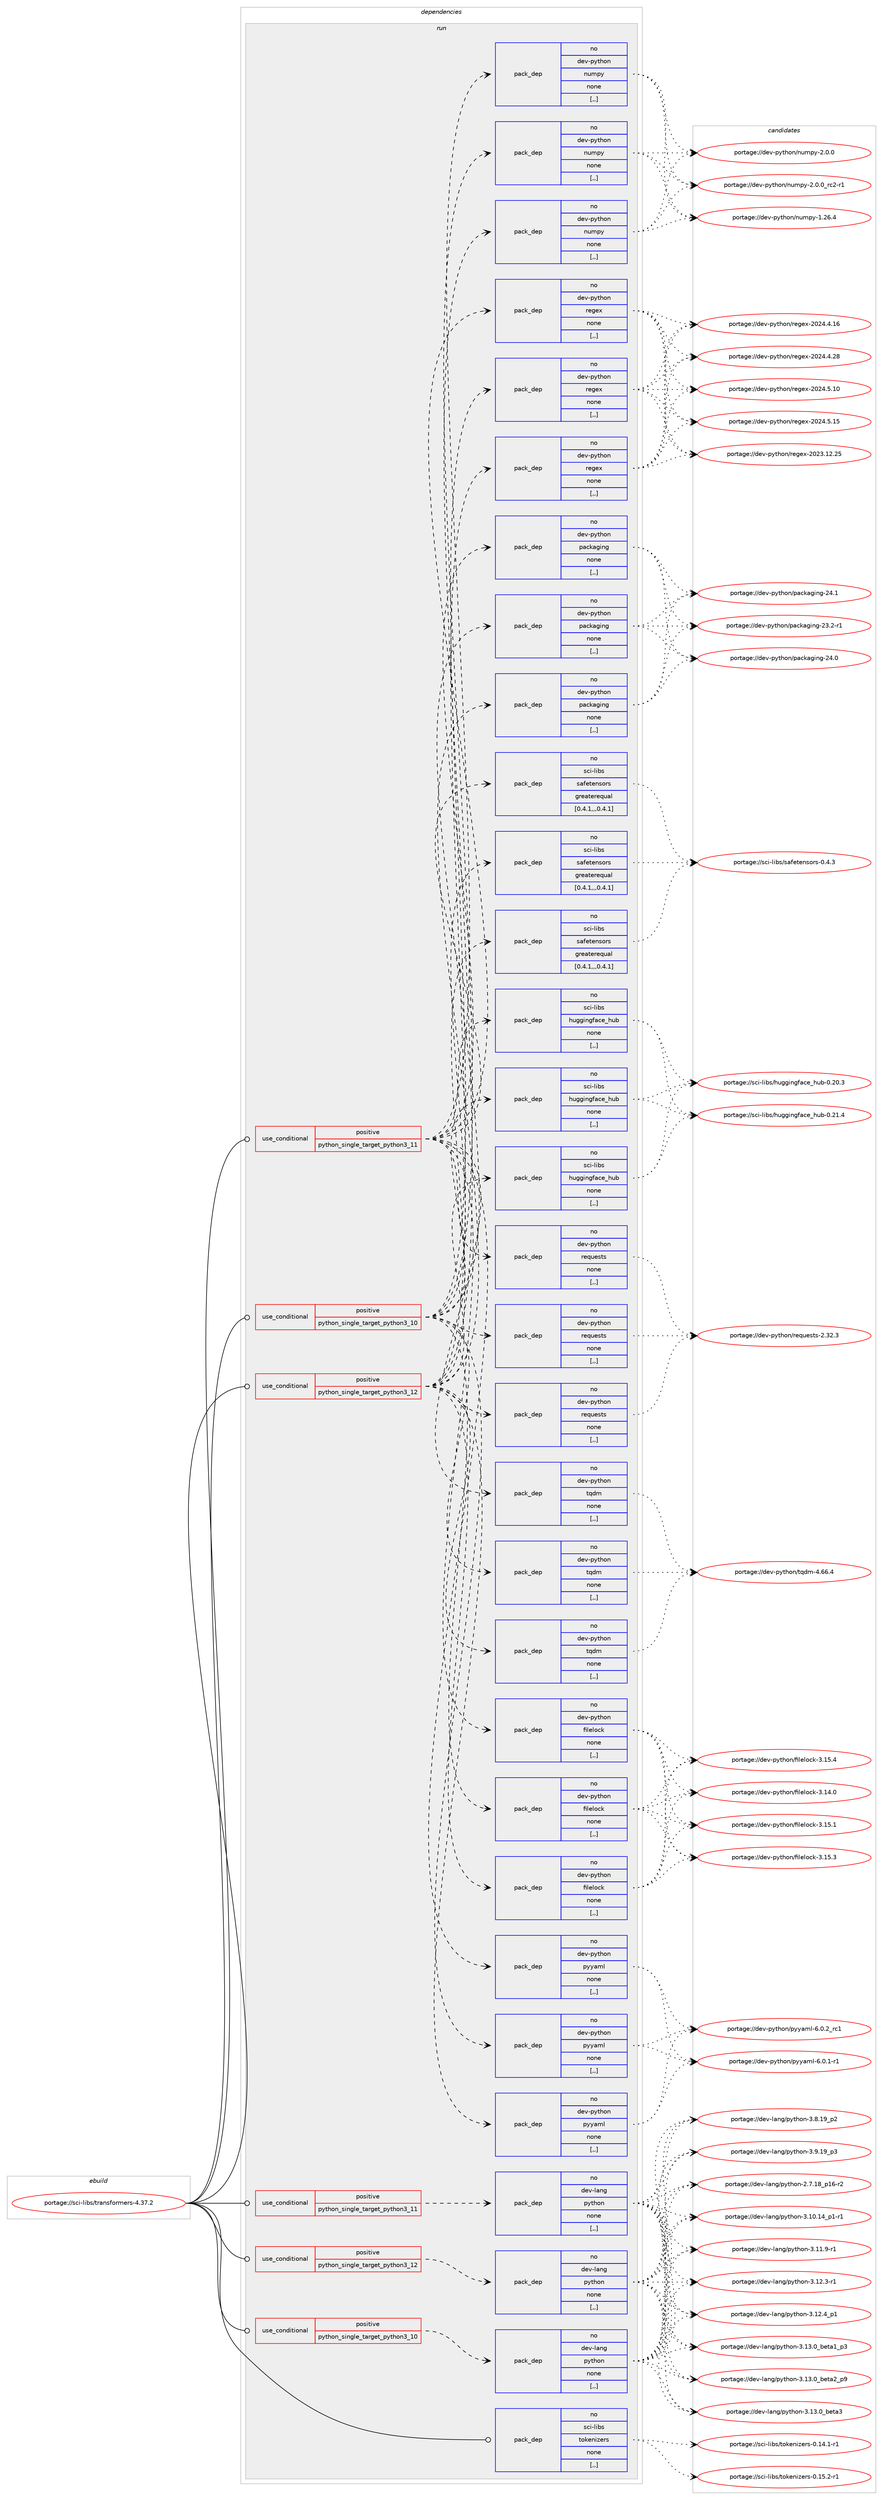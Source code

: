 digraph prolog {

# *************
# Graph options
# *************

newrank=true;
concentrate=true;
compound=true;
graph [rankdir=LR,fontname=Helvetica,fontsize=10,ranksep=1.5];#, ranksep=2.5, nodesep=0.2];
edge  [arrowhead=vee];
node  [fontname=Helvetica,fontsize=10];

# **********
# The ebuild
# **********

subgraph cluster_leftcol {
color=gray;
rank=same;
label=<<i>ebuild</i>>;
id [label="portage://sci-libs/transformers-4.37.2", color=red, width=4, href="../sci-libs/transformers-4.37.2.svg"];
}

# ****************
# The dependencies
# ****************

subgraph cluster_midcol {
color=gray;
label=<<i>dependencies</i>>;
subgraph cluster_compile {
fillcolor="#eeeeee";
style=filled;
label=<<i>compile</i>>;
}
subgraph cluster_compileandrun {
fillcolor="#eeeeee";
style=filled;
label=<<i>compile and run</i>>;
}
subgraph cluster_run {
fillcolor="#eeeeee";
style=filled;
label=<<i>run</i>>;
subgraph cond104906 {
dependency396421 [label=<<TABLE BORDER="0" CELLBORDER="1" CELLSPACING="0" CELLPADDING="4"><TR><TD ROWSPAN="3" CELLPADDING="10">use_conditional</TD></TR><TR><TD>positive</TD></TR><TR><TD>python_single_target_python3_10</TD></TR></TABLE>>, shape=none, color=red];
subgraph pack288708 {
dependency396422 [label=<<TABLE BORDER="0" CELLBORDER="1" CELLSPACING="0" CELLPADDING="4" WIDTH="220"><TR><TD ROWSPAN="6" CELLPADDING="30">pack_dep</TD></TR><TR><TD WIDTH="110">no</TD></TR><TR><TD>dev-lang</TD></TR><TR><TD>python</TD></TR><TR><TD>none</TD></TR><TR><TD>[,,]</TD></TR></TABLE>>, shape=none, color=blue];
}
dependency396421:e -> dependency396422:w [weight=20,style="dashed",arrowhead="vee"];
}
id:e -> dependency396421:w [weight=20,style="solid",arrowhead="odot"];
subgraph cond104907 {
dependency396423 [label=<<TABLE BORDER="0" CELLBORDER="1" CELLSPACING="0" CELLPADDING="4"><TR><TD ROWSPAN="3" CELLPADDING="10">use_conditional</TD></TR><TR><TD>positive</TD></TR><TR><TD>python_single_target_python3_10</TD></TR></TABLE>>, shape=none, color=red];
subgraph pack288709 {
dependency396424 [label=<<TABLE BORDER="0" CELLBORDER="1" CELLSPACING="0" CELLPADDING="4" WIDTH="220"><TR><TD ROWSPAN="6" CELLPADDING="30">pack_dep</TD></TR><TR><TD WIDTH="110">no</TD></TR><TR><TD>dev-python</TD></TR><TR><TD>filelock</TD></TR><TR><TD>none</TD></TR><TR><TD>[,,]</TD></TR></TABLE>>, shape=none, color=blue];
}
dependency396423:e -> dependency396424:w [weight=20,style="dashed",arrowhead="vee"];
subgraph pack288710 {
dependency396425 [label=<<TABLE BORDER="0" CELLBORDER="1" CELLSPACING="0" CELLPADDING="4" WIDTH="220"><TR><TD ROWSPAN="6" CELLPADDING="30">pack_dep</TD></TR><TR><TD WIDTH="110">no</TD></TR><TR><TD>dev-python</TD></TR><TR><TD>numpy</TD></TR><TR><TD>none</TD></TR><TR><TD>[,,]</TD></TR></TABLE>>, shape=none, color=blue];
}
dependency396423:e -> dependency396425:w [weight=20,style="dashed",arrowhead="vee"];
subgraph pack288711 {
dependency396426 [label=<<TABLE BORDER="0" CELLBORDER="1" CELLSPACING="0" CELLPADDING="4" WIDTH="220"><TR><TD ROWSPAN="6" CELLPADDING="30">pack_dep</TD></TR><TR><TD WIDTH="110">no</TD></TR><TR><TD>dev-python</TD></TR><TR><TD>packaging</TD></TR><TR><TD>none</TD></TR><TR><TD>[,,]</TD></TR></TABLE>>, shape=none, color=blue];
}
dependency396423:e -> dependency396426:w [weight=20,style="dashed",arrowhead="vee"];
subgraph pack288712 {
dependency396427 [label=<<TABLE BORDER="0" CELLBORDER="1" CELLSPACING="0" CELLPADDING="4" WIDTH="220"><TR><TD ROWSPAN="6" CELLPADDING="30">pack_dep</TD></TR><TR><TD WIDTH="110">no</TD></TR><TR><TD>dev-python</TD></TR><TR><TD>pyyaml</TD></TR><TR><TD>none</TD></TR><TR><TD>[,,]</TD></TR></TABLE>>, shape=none, color=blue];
}
dependency396423:e -> dependency396427:w [weight=20,style="dashed",arrowhead="vee"];
subgraph pack288713 {
dependency396428 [label=<<TABLE BORDER="0" CELLBORDER="1" CELLSPACING="0" CELLPADDING="4" WIDTH="220"><TR><TD ROWSPAN="6" CELLPADDING="30">pack_dep</TD></TR><TR><TD WIDTH="110">no</TD></TR><TR><TD>dev-python</TD></TR><TR><TD>regex</TD></TR><TR><TD>none</TD></TR><TR><TD>[,,]</TD></TR></TABLE>>, shape=none, color=blue];
}
dependency396423:e -> dependency396428:w [weight=20,style="dashed",arrowhead="vee"];
subgraph pack288714 {
dependency396429 [label=<<TABLE BORDER="0" CELLBORDER="1" CELLSPACING="0" CELLPADDING="4" WIDTH="220"><TR><TD ROWSPAN="6" CELLPADDING="30">pack_dep</TD></TR><TR><TD WIDTH="110">no</TD></TR><TR><TD>dev-python</TD></TR><TR><TD>requests</TD></TR><TR><TD>none</TD></TR><TR><TD>[,,]</TD></TR></TABLE>>, shape=none, color=blue];
}
dependency396423:e -> dependency396429:w [weight=20,style="dashed",arrowhead="vee"];
subgraph pack288715 {
dependency396430 [label=<<TABLE BORDER="0" CELLBORDER="1" CELLSPACING="0" CELLPADDING="4" WIDTH="220"><TR><TD ROWSPAN="6" CELLPADDING="30">pack_dep</TD></TR><TR><TD WIDTH="110">no</TD></TR><TR><TD>dev-python</TD></TR><TR><TD>tqdm</TD></TR><TR><TD>none</TD></TR><TR><TD>[,,]</TD></TR></TABLE>>, shape=none, color=blue];
}
dependency396423:e -> dependency396430:w [weight=20,style="dashed",arrowhead="vee"];
subgraph pack288716 {
dependency396431 [label=<<TABLE BORDER="0" CELLBORDER="1" CELLSPACING="0" CELLPADDING="4" WIDTH="220"><TR><TD ROWSPAN="6" CELLPADDING="30">pack_dep</TD></TR><TR><TD WIDTH="110">no</TD></TR><TR><TD>sci-libs</TD></TR><TR><TD>huggingface_hub</TD></TR><TR><TD>none</TD></TR><TR><TD>[,,]</TD></TR></TABLE>>, shape=none, color=blue];
}
dependency396423:e -> dependency396431:w [weight=20,style="dashed",arrowhead="vee"];
subgraph pack288717 {
dependency396432 [label=<<TABLE BORDER="0" CELLBORDER="1" CELLSPACING="0" CELLPADDING="4" WIDTH="220"><TR><TD ROWSPAN="6" CELLPADDING="30">pack_dep</TD></TR><TR><TD WIDTH="110">no</TD></TR><TR><TD>sci-libs</TD></TR><TR><TD>safetensors</TD></TR><TR><TD>greaterequal</TD></TR><TR><TD>[0.4.1,,,0.4.1]</TD></TR></TABLE>>, shape=none, color=blue];
}
dependency396423:e -> dependency396432:w [weight=20,style="dashed",arrowhead="vee"];
}
id:e -> dependency396423:w [weight=20,style="solid",arrowhead="odot"];
subgraph cond104908 {
dependency396433 [label=<<TABLE BORDER="0" CELLBORDER="1" CELLSPACING="0" CELLPADDING="4"><TR><TD ROWSPAN="3" CELLPADDING="10">use_conditional</TD></TR><TR><TD>positive</TD></TR><TR><TD>python_single_target_python3_11</TD></TR></TABLE>>, shape=none, color=red];
subgraph pack288718 {
dependency396434 [label=<<TABLE BORDER="0" CELLBORDER="1" CELLSPACING="0" CELLPADDING="4" WIDTH="220"><TR><TD ROWSPAN="6" CELLPADDING="30">pack_dep</TD></TR><TR><TD WIDTH="110">no</TD></TR><TR><TD>dev-lang</TD></TR><TR><TD>python</TD></TR><TR><TD>none</TD></TR><TR><TD>[,,]</TD></TR></TABLE>>, shape=none, color=blue];
}
dependency396433:e -> dependency396434:w [weight=20,style="dashed",arrowhead="vee"];
}
id:e -> dependency396433:w [weight=20,style="solid",arrowhead="odot"];
subgraph cond104909 {
dependency396435 [label=<<TABLE BORDER="0" CELLBORDER="1" CELLSPACING="0" CELLPADDING="4"><TR><TD ROWSPAN="3" CELLPADDING="10">use_conditional</TD></TR><TR><TD>positive</TD></TR><TR><TD>python_single_target_python3_11</TD></TR></TABLE>>, shape=none, color=red];
subgraph pack288719 {
dependency396436 [label=<<TABLE BORDER="0" CELLBORDER="1" CELLSPACING="0" CELLPADDING="4" WIDTH="220"><TR><TD ROWSPAN="6" CELLPADDING="30">pack_dep</TD></TR><TR><TD WIDTH="110">no</TD></TR><TR><TD>dev-python</TD></TR><TR><TD>filelock</TD></TR><TR><TD>none</TD></TR><TR><TD>[,,]</TD></TR></TABLE>>, shape=none, color=blue];
}
dependency396435:e -> dependency396436:w [weight=20,style="dashed",arrowhead="vee"];
subgraph pack288720 {
dependency396437 [label=<<TABLE BORDER="0" CELLBORDER="1" CELLSPACING="0" CELLPADDING="4" WIDTH="220"><TR><TD ROWSPAN="6" CELLPADDING="30">pack_dep</TD></TR><TR><TD WIDTH="110">no</TD></TR><TR><TD>dev-python</TD></TR><TR><TD>numpy</TD></TR><TR><TD>none</TD></TR><TR><TD>[,,]</TD></TR></TABLE>>, shape=none, color=blue];
}
dependency396435:e -> dependency396437:w [weight=20,style="dashed",arrowhead="vee"];
subgraph pack288721 {
dependency396438 [label=<<TABLE BORDER="0" CELLBORDER="1" CELLSPACING="0" CELLPADDING="4" WIDTH="220"><TR><TD ROWSPAN="6" CELLPADDING="30">pack_dep</TD></TR><TR><TD WIDTH="110">no</TD></TR><TR><TD>dev-python</TD></TR><TR><TD>packaging</TD></TR><TR><TD>none</TD></TR><TR><TD>[,,]</TD></TR></TABLE>>, shape=none, color=blue];
}
dependency396435:e -> dependency396438:w [weight=20,style="dashed",arrowhead="vee"];
subgraph pack288722 {
dependency396439 [label=<<TABLE BORDER="0" CELLBORDER="1" CELLSPACING="0" CELLPADDING="4" WIDTH="220"><TR><TD ROWSPAN="6" CELLPADDING="30">pack_dep</TD></TR><TR><TD WIDTH="110">no</TD></TR><TR><TD>dev-python</TD></TR><TR><TD>pyyaml</TD></TR><TR><TD>none</TD></TR><TR><TD>[,,]</TD></TR></TABLE>>, shape=none, color=blue];
}
dependency396435:e -> dependency396439:w [weight=20,style="dashed",arrowhead="vee"];
subgraph pack288723 {
dependency396440 [label=<<TABLE BORDER="0" CELLBORDER="1" CELLSPACING="0" CELLPADDING="4" WIDTH="220"><TR><TD ROWSPAN="6" CELLPADDING="30">pack_dep</TD></TR><TR><TD WIDTH="110">no</TD></TR><TR><TD>dev-python</TD></TR><TR><TD>regex</TD></TR><TR><TD>none</TD></TR><TR><TD>[,,]</TD></TR></TABLE>>, shape=none, color=blue];
}
dependency396435:e -> dependency396440:w [weight=20,style="dashed",arrowhead="vee"];
subgraph pack288724 {
dependency396441 [label=<<TABLE BORDER="0" CELLBORDER="1" CELLSPACING="0" CELLPADDING="4" WIDTH="220"><TR><TD ROWSPAN="6" CELLPADDING="30">pack_dep</TD></TR><TR><TD WIDTH="110">no</TD></TR><TR><TD>dev-python</TD></TR><TR><TD>requests</TD></TR><TR><TD>none</TD></TR><TR><TD>[,,]</TD></TR></TABLE>>, shape=none, color=blue];
}
dependency396435:e -> dependency396441:w [weight=20,style="dashed",arrowhead="vee"];
subgraph pack288725 {
dependency396442 [label=<<TABLE BORDER="0" CELLBORDER="1" CELLSPACING="0" CELLPADDING="4" WIDTH="220"><TR><TD ROWSPAN="6" CELLPADDING="30">pack_dep</TD></TR><TR><TD WIDTH="110">no</TD></TR><TR><TD>dev-python</TD></TR><TR><TD>tqdm</TD></TR><TR><TD>none</TD></TR><TR><TD>[,,]</TD></TR></TABLE>>, shape=none, color=blue];
}
dependency396435:e -> dependency396442:w [weight=20,style="dashed",arrowhead="vee"];
subgraph pack288726 {
dependency396443 [label=<<TABLE BORDER="0" CELLBORDER="1" CELLSPACING="0" CELLPADDING="4" WIDTH="220"><TR><TD ROWSPAN="6" CELLPADDING="30">pack_dep</TD></TR><TR><TD WIDTH="110">no</TD></TR><TR><TD>sci-libs</TD></TR><TR><TD>huggingface_hub</TD></TR><TR><TD>none</TD></TR><TR><TD>[,,]</TD></TR></TABLE>>, shape=none, color=blue];
}
dependency396435:e -> dependency396443:w [weight=20,style="dashed",arrowhead="vee"];
subgraph pack288727 {
dependency396444 [label=<<TABLE BORDER="0" CELLBORDER="1" CELLSPACING="0" CELLPADDING="4" WIDTH="220"><TR><TD ROWSPAN="6" CELLPADDING="30">pack_dep</TD></TR><TR><TD WIDTH="110">no</TD></TR><TR><TD>sci-libs</TD></TR><TR><TD>safetensors</TD></TR><TR><TD>greaterequal</TD></TR><TR><TD>[0.4.1,,,0.4.1]</TD></TR></TABLE>>, shape=none, color=blue];
}
dependency396435:e -> dependency396444:w [weight=20,style="dashed",arrowhead="vee"];
}
id:e -> dependency396435:w [weight=20,style="solid",arrowhead="odot"];
subgraph cond104910 {
dependency396445 [label=<<TABLE BORDER="0" CELLBORDER="1" CELLSPACING="0" CELLPADDING="4"><TR><TD ROWSPAN="3" CELLPADDING="10">use_conditional</TD></TR><TR><TD>positive</TD></TR><TR><TD>python_single_target_python3_12</TD></TR></TABLE>>, shape=none, color=red];
subgraph pack288728 {
dependency396446 [label=<<TABLE BORDER="0" CELLBORDER="1" CELLSPACING="0" CELLPADDING="4" WIDTH="220"><TR><TD ROWSPAN="6" CELLPADDING="30">pack_dep</TD></TR><TR><TD WIDTH="110">no</TD></TR><TR><TD>dev-lang</TD></TR><TR><TD>python</TD></TR><TR><TD>none</TD></TR><TR><TD>[,,]</TD></TR></TABLE>>, shape=none, color=blue];
}
dependency396445:e -> dependency396446:w [weight=20,style="dashed",arrowhead="vee"];
}
id:e -> dependency396445:w [weight=20,style="solid",arrowhead="odot"];
subgraph cond104911 {
dependency396447 [label=<<TABLE BORDER="0" CELLBORDER="1" CELLSPACING="0" CELLPADDING="4"><TR><TD ROWSPAN="3" CELLPADDING="10">use_conditional</TD></TR><TR><TD>positive</TD></TR><TR><TD>python_single_target_python3_12</TD></TR></TABLE>>, shape=none, color=red];
subgraph pack288729 {
dependency396448 [label=<<TABLE BORDER="0" CELLBORDER="1" CELLSPACING="0" CELLPADDING="4" WIDTH="220"><TR><TD ROWSPAN="6" CELLPADDING="30">pack_dep</TD></TR><TR><TD WIDTH="110">no</TD></TR><TR><TD>dev-python</TD></TR><TR><TD>filelock</TD></TR><TR><TD>none</TD></TR><TR><TD>[,,]</TD></TR></TABLE>>, shape=none, color=blue];
}
dependency396447:e -> dependency396448:w [weight=20,style="dashed",arrowhead="vee"];
subgraph pack288730 {
dependency396449 [label=<<TABLE BORDER="0" CELLBORDER="1" CELLSPACING="0" CELLPADDING="4" WIDTH="220"><TR><TD ROWSPAN="6" CELLPADDING="30">pack_dep</TD></TR><TR><TD WIDTH="110">no</TD></TR><TR><TD>dev-python</TD></TR><TR><TD>numpy</TD></TR><TR><TD>none</TD></TR><TR><TD>[,,]</TD></TR></TABLE>>, shape=none, color=blue];
}
dependency396447:e -> dependency396449:w [weight=20,style="dashed",arrowhead="vee"];
subgraph pack288731 {
dependency396450 [label=<<TABLE BORDER="0" CELLBORDER="1" CELLSPACING="0" CELLPADDING="4" WIDTH="220"><TR><TD ROWSPAN="6" CELLPADDING="30">pack_dep</TD></TR><TR><TD WIDTH="110">no</TD></TR><TR><TD>dev-python</TD></TR><TR><TD>packaging</TD></TR><TR><TD>none</TD></TR><TR><TD>[,,]</TD></TR></TABLE>>, shape=none, color=blue];
}
dependency396447:e -> dependency396450:w [weight=20,style="dashed",arrowhead="vee"];
subgraph pack288732 {
dependency396451 [label=<<TABLE BORDER="0" CELLBORDER="1" CELLSPACING="0" CELLPADDING="4" WIDTH="220"><TR><TD ROWSPAN="6" CELLPADDING="30">pack_dep</TD></TR><TR><TD WIDTH="110">no</TD></TR><TR><TD>dev-python</TD></TR><TR><TD>pyyaml</TD></TR><TR><TD>none</TD></TR><TR><TD>[,,]</TD></TR></TABLE>>, shape=none, color=blue];
}
dependency396447:e -> dependency396451:w [weight=20,style="dashed",arrowhead="vee"];
subgraph pack288733 {
dependency396452 [label=<<TABLE BORDER="0" CELLBORDER="1" CELLSPACING="0" CELLPADDING="4" WIDTH="220"><TR><TD ROWSPAN="6" CELLPADDING="30">pack_dep</TD></TR><TR><TD WIDTH="110">no</TD></TR><TR><TD>dev-python</TD></TR><TR><TD>regex</TD></TR><TR><TD>none</TD></TR><TR><TD>[,,]</TD></TR></TABLE>>, shape=none, color=blue];
}
dependency396447:e -> dependency396452:w [weight=20,style="dashed",arrowhead="vee"];
subgraph pack288734 {
dependency396453 [label=<<TABLE BORDER="0" CELLBORDER="1" CELLSPACING="0" CELLPADDING="4" WIDTH="220"><TR><TD ROWSPAN="6" CELLPADDING="30">pack_dep</TD></TR><TR><TD WIDTH="110">no</TD></TR><TR><TD>dev-python</TD></TR><TR><TD>requests</TD></TR><TR><TD>none</TD></TR><TR><TD>[,,]</TD></TR></TABLE>>, shape=none, color=blue];
}
dependency396447:e -> dependency396453:w [weight=20,style="dashed",arrowhead="vee"];
subgraph pack288735 {
dependency396454 [label=<<TABLE BORDER="0" CELLBORDER="1" CELLSPACING="0" CELLPADDING="4" WIDTH="220"><TR><TD ROWSPAN="6" CELLPADDING="30">pack_dep</TD></TR><TR><TD WIDTH="110">no</TD></TR><TR><TD>dev-python</TD></TR><TR><TD>tqdm</TD></TR><TR><TD>none</TD></TR><TR><TD>[,,]</TD></TR></TABLE>>, shape=none, color=blue];
}
dependency396447:e -> dependency396454:w [weight=20,style="dashed",arrowhead="vee"];
subgraph pack288736 {
dependency396455 [label=<<TABLE BORDER="0" CELLBORDER="1" CELLSPACING="0" CELLPADDING="4" WIDTH="220"><TR><TD ROWSPAN="6" CELLPADDING="30">pack_dep</TD></TR><TR><TD WIDTH="110">no</TD></TR><TR><TD>sci-libs</TD></TR><TR><TD>huggingface_hub</TD></TR><TR><TD>none</TD></TR><TR><TD>[,,]</TD></TR></TABLE>>, shape=none, color=blue];
}
dependency396447:e -> dependency396455:w [weight=20,style="dashed",arrowhead="vee"];
subgraph pack288737 {
dependency396456 [label=<<TABLE BORDER="0" CELLBORDER="1" CELLSPACING="0" CELLPADDING="4" WIDTH="220"><TR><TD ROWSPAN="6" CELLPADDING="30">pack_dep</TD></TR><TR><TD WIDTH="110">no</TD></TR><TR><TD>sci-libs</TD></TR><TR><TD>safetensors</TD></TR><TR><TD>greaterequal</TD></TR><TR><TD>[0.4.1,,,0.4.1]</TD></TR></TABLE>>, shape=none, color=blue];
}
dependency396447:e -> dependency396456:w [weight=20,style="dashed",arrowhead="vee"];
}
id:e -> dependency396447:w [weight=20,style="solid",arrowhead="odot"];
subgraph pack288738 {
dependency396457 [label=<<TABLE BORDER="0" CELLBORDER="1" CELLSPACING="0" CELLPADDING="4" WIDTH="220"><TR><TD ROWSPAN="6" CELLPADDING="30">pack_dep</TD></TR><TR><TD WIDTH="110">no</TD></TR><TR><TD>sci-libs</TD></TR><TR><TD>tokenizers</TD></TR><TR><TD>none</TD></TR><TR><TD>[,,]</TD></TR></TABLE>>, shape=none, color=blue];
}
id:e -> dependency396457:w [weight=20,style="solid",arrowhead="odot"];
}
}

# **************
# The candidates
# **************

subgraph cluster_choices {
rank=same;
color=gray;
label=<<i>candidates</i>>;

subgraph choice288708 {
color=black;
nodesep=1;
choice100101118451089711010347112121116104111110455046554649569511249544511450 [label="portage://dev-lang/python-2.7.18_p16-r2", color=red, width=4,href="../dev-lang/python-2.7.18_p16-r2.svg"];
choice100101118451089711010347112121116104111110455146494846495295112494511449 [label="portage://dev-lang/python-3.10.14_p1-r1", color=red, width=4,href="../dev-lang/python-3.10.14_p1-r1.svg"];
choice100101118451089711010347112121116104111110455146494946574511449 [label="portage://dev-lang/python-3.11.9-r1", color=red, width=4,href="../dev-lang/python-3.11.9-r1.svg"];
choice100101118451089711010347112121116104111110455146495046514511449 [label="portage://dev-lang/python-3.12.3-r1", color=red, width=4,href="../dev-lang/python-3.12.3-r1.svg"];
choice100101118451089711010347112121116104111110455146495046529511249 [label="portage://dev-lang/python-3.12.4_p1", color=red, width=4,href="../dev-lang/python-3.12.4_p1.svg"];
choice10010111845108971101034711212111610411111045514649514648959810111697499511251 [label="portage://dev-lang/python-3.13.0_beta1_p3", color=red, width=4,href="../dev-lang/python-3.13.0_beta1_p3.svg"];
choice10010111845108971101034711212111610411111045514649514648959810111697509511257 [label="portage://dev-lang/python-3.13.0_beta2_p9", color=red, width=4,href="../dev-lang/python-3.13.0_beta2_p9.svg"];
choice1001011184510897110103471121211161041111104551464951464895981011169751 [label="portage://dev-lang/python-3.13.0_beta3", color=red, width=4,href="../dev-lang/python-3.13.0_beta3.svg"];
choice100101118451089711010347112121116104111110455146564649579511250 [label="portage://dev-lang/python-3.8.19_p2", color=red, width=4,href="../dev-lang/python-3.8.19_p2.svg"];
choice100101118451089711010347112121116104111110455146574649579511251 [label="portage://dev-lang/python-3.9.19_p3", color=red, width=4,href="../dev-lang/python-3.9.19_p3.svg"];
dependency396422:e -> choice100101118451089711010347112121116104111110455046554649569511249544511450:w [style=dotted,weight="100"];
dependency396422:e -> choice100101118451089711010347112121116104111110455146494846495295112494511449:w [style=dotted,weight="100"];
dependency396422:e -> choice100101118451089711010347112121116104111110455146494946574511449:w [style=dotted,weight="100"];
dependency396422:e -> choice100101118451089711010347112121116104111110455146495046514511449:w [style=dotted,weight="100"];
dependency396422:e -> choice100101118451089711010347112121116104111110455146495046529511249:w [style=dotted,weight="100"];
dependency396422:e -> choice10010111845108971101034711212111610411111045514649514648959810111697499511251:w [style=dotted,weight="100"];
dependency396422:e -> choice10010111845108971101034711212111610411111045514649514648959810111697509511257:w [style=dotted,weight="100"];
dependency396422:e -> choice1001011184510897110103471121211161041111104551464951464895981011169751:w [style=dotted,weight="100"];
dependency396422:e -> choice100101118451089711010347112121116104111110455146564649579511250:w [style=dotted,weight="100"];
dependency396422:e -> choice100101118451089711010347112121116104111110455146574649579511251:w [style=dotted,weight="100"];
}
subgraph choice288709 {
color=black;
nodesep=1;
choice10010111845112121116104111110471021051081011081119910745514649524648 [label="portage://dev-python/filelock-3.14.0", color=red, width=4,href="../dev-python/filelock-3.14.0.svg"];
choice10010111845112121116104111110471021051081011081119910745514649534649 [label="portage://dev-python/filelock-3.15.1", color=red, width=4,href="../dev-python/filelock-3.15.1.svg"];
choice10010111845112121116104111110471021051081011081119910745514649534651 [label="portage://dev-python/filelock-3.15.3", color=red, width=4,href="../dev-python/filelock-3.15.3.svg"];
choice10010111845112121116104111110471021051081011081119910745514649534652 [label="portage://dev-python/filelock-3.15.4", color=red, width=4,href="../dev-python/filelock-3.15.4.svg"];
dependency396424:e -> choice10010111845112121116104111110471021051081011081119910745514649524648:w [style=dotted,weight="100"];
dependency396424:e -> choice10010111845112121116104111110471021051081011081119910745514649534649:w [style=dotted,weight="100"];
dependency396424:e -> choice10010111845112121116104111110471021051081011081119910745514649534651:w [style=dotted,weight="100"];
dependency396424:e -> choice10010111845112121116104111110471021051081011081119910745514649534652:w [style=dotted,weight="100"];
}
subgraph choice288710 {
color=black;
nodesep=1;
choice100101118451121211161041111104711011710911212145494650544652 [label="portage://dev-python/numpy-1.26.4", color=red, width=4,href="../dev-python/numpy-1.26.4.svg"];
choice1001011184511212111610411111047110117109112121455046484648 [label="portage://dev-python/numpy-2.0.0", color=red, width=4,href="../dev-python/numpy-2.0.0.svg"];
choice10010111845112121116104111110471101171091121214550464846489511499504511449 [label="portage://dev-python/numpy-2.0.0_rc2-r1", color=red, width=4,href="../dev-python/numpy-2.0.0_rc2-r1.svg"];
dependency396425:e -> choice100101118451121211161041111104711011710911212145494650544652:w [style=dotted,weight="100"];
dependency396425:e -> choice1001011184511212111610411111047110117109112121455046484648:w [style=dotted,weight="100"];
dependency396425:e -> choice10010111845112121116104111110471101171091121214550464846489511499504511449:w [style=dotted,weight="100"];
}
subgraph choice288711 {
color=black;
nodesep=1;
choice100101118451121211161041111104711297991079710310511010345505146504511449 [label="portage://dev-python/packaging-23.2-r1", color=red, width=4,href="../dev-python/packaging-23.2-r1.svg"];
choice10010111845112121116104111110471129799107971031051101034550524648 [label="portage://dev-python/packaging-24.0", color=red, width=4,href="../dev-python/packaging-24.0.svg"];
choice10010111845112121116104111110471129799107971031051101034550524649 [label="portage://dev-python/packaging-24.1", color=red, width=4,href="../dev-python/packaging-24.1.svg"];
dependency396426:e -> choice100101118451121211161041111104711297991079710310511010345505146504511449:w [style=dotted,weight="100"];
dependency396426:e -> choice10010111845112121116104111110471129799107971031051101034550524648:w [style=dotted,weight="100"];
dependency396426:e -> choice10010111845112121116104111110471129799107971031051101034550524649:w [style=dotted,weight="100"];
}
subgraph choice288712 {
color=black;
nodesep=1;
choice1001011184511212111610411111047112121121971091084554464846494511449 [label="portage://dev-python/pyyaml-6.0.1-r1", color=red, width=4,href="../dev-python/pyyaml-6.0.1-r1.svg"];
choice100101118451121211161041111104711212112197109108455446484650951149949 [label="portage://dev-python/pyyaml-6.0.2_rc1", color=red, width=4,href="../dev-python/pyyaml-6.0.2_rc1.svg"];
dependency396427:e -> choice1001011184511212111610411111047112121121971091084554464846494511449:w [style=dotted,weight="100"];
dependency396427:e -> choice100101118451121211161041111104711212112197109108455446484650951149949:w [style=dotted,weight="100"];
}
subgraph choice288713 {
color=black;
nodesep=1;
choice10010111845112121116104111110471141011031011204550485051464950465053 [label="portage://dev-python/regex-2023.12.25", color=red, width=4,href="../dev-python/regex-2023.12.25.svg"];
choice100101118451121211161041111104711410110310112045504850524652464954 [label="portage://dev-python/regex-2024.4.16", color=red, width=4,href="../dev-python/regex-2024.4.16.svg"];
choice100101118451121211161041111104711410110310112045504850524652465056 [label="portage://dev-python/regex-2024.4.28", color=red, width=4,href="../dev-python/regex-2024.4.28.svg"];
choice100101118451121211161041111104711410110310112045504850524653464948 [label="portage://dev-python/regex-2024.5.10", color=red, width=4,href="../dev-python/regex-2024.5.10.svg"];
choice100101118451121211161041111104711410110310112045504850524653464953 [label="portage://dev-python/regex-2024.5.15", color=red, width=4,href="../dev-python/regex-2024.5.15.svg"];
dependency396428:e -> choice10010111845112121116104111110471141011031011204550485051464950465053:w [style=dotted,weight="100"];
dependency396428:e -> choice100101118451121211161041111104711410110310112045504850524652464954:w [style=dotted,weight="100"];
dependency396428:e -> choice100101118451121211161041111104711410110310112045504850524652465056:w [style=dotted,weight="100"];
dependency396428:e -> choice100101118451121211161041111104711410110310112045504850524653464948:w [style=dotted,weight="100"];
dependency396428:e -> choice100101118451121211161041111104711410110310112045504850524653464953:w [style=dotted,weight="100"];
}
subgraph choice288714 {
color=black;
nodesep=1;
choice100101118451121211161041111104711410111311710111511611545504651504651 [label="portage://dev-python/requests-2.32.3", color=red, width=4,href="../dev-python/requests-2.32.3.svg"];
dependency396429:e -> choice100101118451121211161041111104711410111311710111511611545504651504651:w [style=dotted,weight="100"];
}
subgraph choice288715 {
color=black;
nodesep=1;
choice100101118451121211161041111104711611310010945524654544652 [label="portage://dev-python/tqdm-4.66.4", color=red, width=4,href="../dev-python/tqdm-4.66.4.svg"];
dependency396430:e -> choice100101118451121211161041111104711611310010945524654544652:w [style=dotted,weight="100"];
}
subgraph choice288716 {
color=black;
nodesep=1;
choice115991054510810598115471041171031031051101031029799101951041179845484650484651 [label="portage://sci-libs/huggingface_hub-0.20.3", color=red, width=4,href="../sci-libs/huggingface_hub-0.20.3.svg"];
choice115991054510810598115471041171031031051101031029799101951041179845484650494652 [label="portage://sci-libs/huggingface_hub-0.21.4", color=red, width=4,href="../sci-libs/huggingface_hub-0.21.4.svg"];
dependency396431:e -> choice115991054510810598115471041171031031051101031029799101951041179845484650484651:w [style=dotted,weight="100"];
dependency396431:e -> choice115991054510810598115471041171031031051101031029799101951041179845484650494652:w [style=dotted,weight="100"];
}
subgraph choice288717 {
color=black;
nodesep=1;
choice1159910545108105981154711597102101116101110115111114115454846524651 [label="portage://sci-libs/safetensors-0.4.3", color=red, width=4,href="../sci-libs/safetensors-0.4.3.svg"];
dependency396432:e -> choice1159910545108105981154711597102101116101110115111114115454846524651:w [style=dotted,weight="100"];
}
subgraph choice288718 {
color=black;
nodesep=1;
choice100101118451089711010347112121116104111110455046554649569511249544511450 [label="portage://dev-lang/python-2.7.18_p16-r2", color=red, width=4,href="../dev-lang/python-2.7.18_p16-r2.svg"];
choice100101118451089711010347112121116104111110455146494846495295112494511449 [label="portage://dev-lang/python-3.10.14_p1-r1", color=red, width=4,href="../dev-lang/python-3.10.14_p1-r1.svg"];
choice100101118451089711010347112121116104111110455146494946574511449 [label="portage://dev-lang/python-3.11.9-r1", color=red, width=4,href="../dev-lang/python-3.11.9-r1.svg"];
choice100101118451089711010347112121116104111110455146495046514511449 [label="portage://dev-lang/python-3.12.3-r1", color=red, width=4,href="../dev-lang/python-3.12.3-r1.svg"];
choice100101118451089711010347112121116104111110455146495046529511249 [label="portage://dev-lang/python-3.12.4_p1", color=red, width=4,href="../dev-lang/python-3.12.4_p1.svg"];
choice10010111845108971101034711212111610411111045514649514648959810111697499511251 [label="portage://dev-lang/python-3.13.0_beta1_p3", color=red, width=4,href="../dev-lang/python-3.13.0_beta1_p3.svg"];
choice10010111845108971101034711212111610411111045514649514648959810111697509511257 [label="portage://dev-lang/python-3.13.0_beta2_p9", color=red, width=4,href="../dev-lang/python-3.13.0_beta2_p9.svg"];
choice1001011184510897110103471121211161041111104551464951464895981011169751 [label="portage://dev-lang/python-3.13.0_beta3", color=red, width=4,href="../dev-lang/python-3.13.0_beta3.svg"];
choice100101118451089711010347112121116104111110455146564649579511250 [label="portage://dev-lang/python-3.8.19_p2", color=red, width=4,href="../dev-lang/python-3.8.19_p2.svg"];
choice100101118451089711010347112121116104111110455146574649579511251 [label="portage://dev-lang/python-3.9.19_p3", color=red, width=4,href="../dev-lang/python-3.9.19_p3.svg"];
dependency396434:e -> choice100101118451089711010347112121116104111110455046554649569511249544511450:w [style=dotted,weight="100"];
dependency396434:e -> choice100101118451089711010347112121116104111110455146494846495295112494511449:w [style=dotted,weight="100"];
dependency396434:e -> choice100101118451089711010347112121116104111110455146494946574511449:w [style=dotted,weight="100"];
dependency396434:e -> choice100101118451089711010347112121116104111110455146495046514511449:w [style=dotted,weight="100"];
dependency396434:e -> choice100101118451089711010347112121116104111110455146495046529511249:w [style=dotted,weight="100"];
dependency396434:e -> choice10010111845108971101034711212111610411111045514649514648959810111697499511251:w [style=dotted,weight="100"];
dependency396434:e -> choice10010111845108971101034711212111610411111045514649514648959810111697509511257:w [style=dotted,weight="100"];
dependency396434:e -> choice1001011184510897110103471121211161041111104551464951464895981011169751:w [style=dotted,weight="100"];
dependency396434:e -> choice100101118451089711010347112121116104111110455146564649579511250:w [style=dotted,weight="100"];
dependency396434:e -> choice100101118451089711010347112121116104111110455146574649579511251:w [style=dotted,weight="100"];
}
subgraph choice288719 {
color=black;
nodesep=1;
choice10010111845112121116104111110471021051081011081119910745514649524648 [label="portage://dev-python/filelock-3.14.0", color=red, width=4,href="../dev-python/filelock-3.14.0.svg"];
choice10010111845112121116104111110471021051081011081119910745514649534649 [label="portage://dev-python/filelock-3.15.1", color=red, width=4,href="../dev-python/filelock-3.15.1.svg"];
choice10010111845112121116104111110471021051081011081119910745514649534651 [label="portage://dev-python/filelock-3.15.3", color=red, width=4,href="../dev-python/filelock-3.15.3.svg"];
choice10010111845112121116104111110471021051081011081119910745514649534652 [label="portage://dev-python/filelock-3.15.4", color=red, width=4,href="../dev-python/filelock-3.15.4.svg"];
dependency396436:e -> choice10010111845112121116104111110471021051081011081119910745514649524648:w [style=dotted,weight="100"];
dependency396436:e -> choice10010111845112121116104111110471021051081011081119910745514649534649:w [style=dotted,weight="100"];
dependency396436:e -> choice10010111845112121116104111110471021051081011081119910745514649534651:w [style=dotted,weight="100"];
dependency396436:e -> choice10010111845112121116104111110471021051081011081119910745514649534652:w [style=dotted,weight="100"];
}
subgraph choice288720 {
color=black;
nodesep=1;
choice100101118451121211161041111104711011710911212145494650544652 [label="portage://dev-python/numpy-1.26.4", color=red, width=4,href="../dev-python/numpy-1.26.4.svg"];
choice1001011184511212111610411111047110117109112121455046484648 [label="portage://dev-python/numpy-2.0.0", color=red, width=4,href="../dev-python/numpy-2.0.0.svg"];
choice10010111845112121116104111110471101171091121214550464846489511499504511449 [label="portage://dev-python/numpy-2.0.0_rc2-r1", color=red, width=4,href="../dev-python/numpy-2.0.0_rc2-r1.svg"];
dependency396437:e -> choice100101118451121211161041111104711011710911212145494650544652:w [style=dotted,weight="100"];
dependency396437:e -> choice1001011184511212111610411111047110117109112121455046484648:w [style=dotted,weight="100"];
dependency396437:e -> choice10010111845112121116104111110471101171091121214550464846489511499504511449:w [style=dotted,weight="100"];
}
subgraph choice288721 {
color=black;
nodesep=1;
choice100101118451121211161041111104711297991079710310511010345505146504511449 [label="portage://dev-python/packaging-23.2-r1", color=red, width=4,href="../dev-python/packaging-23.2-r1.svg"];
choice10010111845112121116104111110471129799107971031051101034550524648 [label="portage://dev-python/packaging-24.0", color=red, width=4,href="../dev-python/packaging-24.0.svg"];
choice10010111845112121116104111110471129799107971031051101034550524649 [label="portage://dev-python/packaging-24.1", color=red, width=4,href="../dev-python/packaging-24.1.svg"];
dependency396438:e -> choice100101118451121211161041111104711297991079710310511010345505146504511449:w [style=dotted,weight="100"];
dependency396438:e -> choice10010111845112121116104111110471129799107971031051101034550524648:w [style=dotted,weight="100"];
dependency396438:e -> choice10010111845112121116104111110471129799107971031051101034550524649:w [style=dotted,weight="100"];
}
subgraph choice288722 {
color=black;
nodesep=1;
choice1001011184511212111610411111047112121121971091084554464846494511449 [label="portage://dev-python/pyyaml-6.0.1-r1", color=red, width=4,href="../dev-python/pyyaml-6.0.1-r1.svg"];
choice100101118451121211161041111104711212112197109108455446484650951149949 [label="portage://dev-python/pyyaml-6.0.2_rc1", color=red, width=4,href="../dev-python/pyyaml-6.0.2_rc1.svg"];
dependency396439:e -> choice1001011184511212111610411111047112121121971091084554464846494511449:w [style=dotted,weight="100"];
dependency396439:e -> choice100101118451121211161041111104711212112197109108455446484650951149949:w [style=dotted,weight="100"];
}
subgraph choice288723 {
color=black;
nodesep=1;
choice10010111845112121116104111110471141011031011204550485051464950465053 [label="portage://dev-python/regex-2023.12.25", color=red, width=4,href="../dev-python/regex-2023.12.25.svg"];
choice100101118451121211161041111104711410110310112045504850524652464954 [label="portage://dev-python/regex-2024.4.16", color=red, width=4,href="../dev-python/regex-2024.4.16.svg"];
choice100101118451121211161041111104711410110310112045504850524652465056 [label="portage://dev-python/regex-2024.4.28", color=red, width=4,href="../dev-python/regex-2024.4.28.svg"];
choice100101118451121211161041111104711410110310112045504850524653464948 [label="portage://dev-python/regex-2024.5.10", color=red, width=4,href="../dev-python/regex-2024.5.10.svg"];
choice100101118451121211161041111104711410110310112045504850524653464953 [label="portage://dev-python/regex-2024.5.15", color=red, width=4,href="../dev-python/regex-2024.5.15.svg"];
dependency396440:e -> choice10010111845112121116104111110471141011031011204550485051464950465053:w [style=dotted,weight="100"];
dependency396440:e -> choice100101118451121211161041111104711410110310112045504850524652464954:w [style=dotted,weight="100"];
dependency396440:e -> choice100101118451121211161041111104711410110310112045504850524652465056:w [style=dotted,weight="100"];
dependency396440:e -> choice100101118451121211161041111104711410110310112045504850524653464948:w [style=dotted,weight="100"];
dependency396440:e -> choice100101118451121211161041111104711410110310112045504850524653464953:w [style=dotted,weight="100"];
}
subgraph choice288724 {
color=black;
nodesep=1;
choice100101118451121211161041111104711410111311710111511611545504651504651 [label="portage://dev-python/requests-2.32.3", color=red, width=4,href="../dev-python/requests-2.32.3.svg"];
dependency396441:e -> choice100101118451121211161041111104711410111311710111511611545504651504651:w [style=dotted,weight="100"];
}
subgraph choice288725 {
color=black;
nodesep=1;
choice100101118451121211161041111104711611310010945524654544652 [label="portage://dev-python/tqdm-4.66.4", color=red, width=4,href="../dev-python/tqdm-4.66.4.svg"];
dependency396442:e -> choice100101118451121211161041111104711611310010945524654544652:w [style=dotted,weight="100"];
}
subgraph choice288726 {
color=black;
nodesep=1;
choice115991054510810598115471041171031031051101031029799101951041179845484650484651 [label="portage://sci-libs/huggingface_hub-0.20.3", color=red, width=4,href="../sci-libs/huggingface_hub-0.20.3.svg"];
choice115991054510810598115471041171031031051101031029799101951041179845484650494652 [label="portage://sci-libs/huggingface_hub-0.21.4", color=red, width=4,href="../sci-libs/huggingface_hub-0.21.4.svg"];
dependency396443:e -> choice115991054510810598115471041171031031051101031029799101951041179845484650484651:w [style=dotted,weight="100"];
dependency396443:e -> choice115991054510810598115471041171031031051101031029799101951041179845484650494652:w [style=dotted,weight="100"];
}
subgraph choice288727 {
color=black;
nodesep=1;
choice1159910545108105981154711597102101116101110115111114115454846524651 [label="portage://sci-libs/safetensors-0.4.3", color=red, width=4,href="../sci-libs/safetensors-0.4.3.svg"];
dependency396444:e -> choice1159910545108105981154711597102101116101110115111114115454846524651:w [style=dotted,weight="100"];
}
subgraph choice288728 {
color=black;
nodesep=1;
choice100101118451089711010347112121116104111110455046554649569511249544511450 [label="portage://dev-lang/python-2.7.18_p16-r2", color=red, width=4,href="../dev-lang/python-2.7.18_p16-r2.svg"];
choice100101118451089711010347112121116104111110455146494846495295112494511449 [label="portage://dev-lang/python-3.10.14_p1-r1", color=red, width=4,href="../dev-lang/python-3.10.14_p1-r1.svg"];
choice100101118451089711010347112121116104111110455146494946574511449 [label="portage://dev-lang/python-3.11.9-r1", color=red, width=4,href="../dev-lang/python-3.11.9-r1.svg"];
choice100101118451089711010347112121116104111110455146495046514511449 [label="portage://dev-lang/python-3.12.3-r1", color=red, width=4,href="../dev-lang/python-3.12.3-r1.svg"];
choice100101118451089711010347112121116104111110455146495046529511249 [label="portage://dev-lang/python-3.12.4_p1", color=red, width=4,href="../dev-lang/python-3.12.4_p1.svg"];
choice10010111845108971101034711212111610411111045514649514648959810111697499511251 [label="portage://dev-lang/python-3.13.0_beta1_p3", color=red, width=4,href="../dev-lang/python-3.13.0_beta1_p3.svg"];
choice10010111845108971101034711212111610411111045514649514648959810111697509511257 [label="portage://dev-lang/python-3.13.0_beta2_p9", color=red, width=4,href="../dev-lang/python-3.13.0_beta2_p9.svg"];
choice1001011184510897110103471121211161041111104551464951464895981011169751 [label="portage://dev-lang/python-3.13.0_beta3", color=red, width=4,href="../dev-lang/python-3.13.0_beta3.svg"];
choice100101118451089711010347112121116104111110455146564649579511250 [label="portage://dev-lang/python-3.8.19_p2", color=red, width=4,href="../dev-lang/python-3.8.19_p2.svg"];
choice100101118451089711010347112121116104111110455146574649579511251 [label="portage://dev-lang/python-3.9.19_p3", color=red, width=4,href="../dev-lang/python-3.9.19_p3.svg"];
dependency396446:e -> choice100101118451089711010347112121116104111110455046554649569511249544511450:w [style=dotted,weight="100"];
dependency396446:e -> choice100101118451089711010347112121116104111110455146494846495295112494511449:w [style=dotted,weight="100"];
dependency396446:e -> choice100101118451089711010347112121116104111110455146494946574511449:w [style=dotted,weight="100"];
dependency396446:e -> choice100101118451089711010347112121116104111110455146495046514511449:w [style=dotted,weight="100"];
dependency396446:e -> choice100101118451089711010347112121116104111110455146495046529511249:w [style=dotted,weight="100"];
dependency396446:e -> choice10010111845108971101034711212111610411111045514649514648959810111697499511251:w [style=dotted,weight="100"];
dependency396446:e -> choice10010111845108971101034711212111610411111045514649514648959810111697509511257:w [style=dotted,weight="100"];
dependency396446:e -> choice1001011184510897110103471121211161041111104551464951464895981011169751:w [style=dotted,weight="100"];
dependency396446:e -> choice100101118451089711010347112121116104111110455146564649579511250:w [style=dotted,weight="100"];
dependency396446:e -> choice100101118451089711010347112121116104111110455146574649579511251:w [style=dotted,weight="100"];
}
subgraph choice288729 {
color=black;
nodesep=1;
choice10010111845112121116104111110471021051081011081119910745514649524648 [label="portage://dev-python/filelock-3.14.0", color=red, width=4,href="../dev-python/filelock-3.14.0.svg"];
choice10010111845112121116104111110471021051081011081119910745514649534649 [label="portage://dev-python/filelock-3.15.1", color=red, width=4,href="../dev-python/filelock-3.15.1.svg"];
choice10010111845112121116104111110471021051081011081119910745514649534651 [label="portage://dev-python/filelock-3.15.3", color=red, width=4,href="../dev-python/filelock-3.15.3.svg"];
choice10010111845112121116104111110471021051081011081119910745514649534652 [label="portage://dev-python/filelock-3.15.4", color=red, width=4,href="../dev-python/filelock-3.15.4.svg"];
dependency396448:e -> choice10010111845112121116104111110471021051081011081119910745514649524648:w [style=dotted,weight="100"];
dependency396448:e -> choice10010111845112121116104111110471021051081011081119910745514649534649:w [style=dotted,weight="100"];
dependency396448:e -> choice10010111845112121116104111110471021051081011081119910745514649534651:w [style=dotted,weight="100"];
dependency396448:e -> choice10010111845112121116104111110471021051081011081119910745514649534652:w [style=dotted,weight="100"];
}
subgraph choice288730 {
color=black;
nodesep=1;
choice100101118451121211161041111104711011710911212145494650544652 [label="portage://dev-python/numpy-1.26.4", color=red, width=4,href="../dev-python/numpy-1.26.4.svg"];
choice1001011184511212111610411111047110117109112121455046484648 [label="portage://dev-python/numpy-2.0.0", color=red, width=4,href="../dev-python/numpy-2.0.0.svg"];
choice10010111845112121116104111110471101171091121214550464846489511499504511449 [label="portage://dev-python/numpy-2.0.0_rc2-r1", color=red, width=4,href="../dev-python/numpy-2.0.0_rc2-r1.svg"];
dependency396449:e -> choice100101118451121211161041111104711011710911212145494650544652:w [style=dotted,weight="100"];
dependency396449:e -> choice1001011184511212111610411111047110117109112121455046484648:w [style=dotted,weight="100"];
dependency396449:e -> choice10010111845112121116104111110471101171091121214550464846489511499504511449:w [style=dotted,weight="100"];
}
subgraph choice288731 {
color=black;
nodesep=1;
choice100101118451121211161041111104711297991079710310511010345505146504511449 [label="portage://dev-python/packaging-23.2-r1", color=red, width=4,href="../dev-python/packaging-23.2-r1.svg"];
choice10010111845112121116104111110471129799107971031051101034550524648 [label="portage://dev-python/packaging-24.0", color=red, width=4,href="../dev-python/packaging-24.0.svg"];
choice10010111845112121116104111110471129799107971031051101034550524649 [label="portage://dev-python/packaging-24.1", color=red, width=4,href="../dev-python/packaging-24.1.svg"];
dependency396450:e -> choice100101118451121211161041111104711297991079710310511010345505146504511449:w [style=dotted,weight="100"];
dependency396450:e -> choice10010111845112121116104111110471129799107971031051101034550524648:w [style=dotted,weight="100"];
dependency396450:e -> choice10010111845112121116104111110471129799107971031051101034550524649:w [style=dotted,weight="100"];
}
subgraph choice288732 {
color=black;
nodesep=1;
choice1001011184511212111610411111047112121121971091084554464846494511449 [label="portage://dev-python/pyyaml-6.0.1-r1", color=red, width=4,href="../dev-python/pyyaml-6.0.1-r1.svg"];
choice100101118451121211161041111104711212112197109108455446484650951149949 [label="portage://dev-python/pyyaml-6.0.2_rc1", color=red, width=4,href="../dev-python/pyyaml-6.0.2_rc1.svg"];
dependency396451:e -> choice1001011184511212111610411111047112121121971091084554464846494511449:w [style=dotted,weight="100"];
dependency396451:e -> choice100101118451121211161041111104711212112197109108455446484650951149949:w [style=dotted,weight="100"];
}
subgraph choice288733 {
color=black;
nodesep=1;
choice10010111845112121116104111110471141011031011204550485051464950465053 [label="portage://dev-python/regex-2023.12.25", color=red, width=4,href="../dev-python/regex-2023.12.25.svg"];
choice100101118451121211161041111104711410110310112045504850524652464954 [label="portage://dev-python/regex-2024.4.16", color=red, width=4,href="../dev-python/regex-2024.4.16.svg"];
choice100101118451121211161041111104711410110310112045504850524652465056 [label="portage://dev-python/regex-2024.4.28", color=red, width=4,href="../dev-python/regex-2024.4.28.svg"];
choice100101118451121211161041111104711410110310112045504850524653464948 [label="portage://dev-python/regex-2024.5.10", color=red, width=4,href="../dev-python/regex-2024.5.10.svg"];
choice100101118451121211161041111104711410110310112045504850524653464953 [label="portage://dev-python/regex-2024.5.15", color=red, width=4,href="../dev-python/regex-2024.5.15.svg"];
dependency396452:e -> choice10010111845112121116104111110471141011031011204550485051464950465053:w [style=dotted,weight="100"];
dependency396452:e -> choice100101118451121211161041111104711410110310112045504850524652464954:w [style=dotted,weight="100"];
dependency396452:e -> choice100101118451121211161041111104711410110310112045504850524652465056:w [style=dotted,weight="100"];
dependency396452:e -> choice100101118451121211161041111104711410110310112045504850524653464948:w [style=dotted,weight="100"];
dependency396452:e -> choice100101118451121211161041111104711410110310112045504850524653464953:w [style=dotted,weight="100"];
}
subgraph choice288734 {
color=black;
nodesep=1;
choice100101118451121211161041111104711410111311710111511611545504651504651 [label="portage://dev-python/requests-2.32.3", color=red, width=4,href="../dev-python/requests-2.32.3.svg"];
dependency396453:e -> choice100101118451121211161041111104711410111311710111511611545504651504651:w [style=dotted,weight="100"];
}
subgraph choice288735 {
color=black;
nodesep=1;
choice100101118451121211161041111104711611310010945524654544652 [label="portage://dev-python/tqdm-4.66.4", color=red, width=4,href="../dev-python/tqdm-4.66.4.svg"];
dependency396454:e -> choice100101118451121211161041111104711611310010945524654544652:w [style=dotted,weight="100"];
}
subgraph choice288736 {
color=black;
nodesep=1;
choice115991054510810598115471041171031031051101031029799101951041179845484650484651 [label="portage://sci-libs/huggingface_hub-0.20.3", color=red, width=4,href="../sci-libs/huggingface_hub-0.20.3.svg"];
choice115991054510810598115471041171031031051101031029799101951041179845484650494652 [label="portage://sci-libs/huggingface_hub-0.21.4", color=red, width=4,href="../sci-libs/huggingface_hub-0.21.4.svg"];
dependency396455:e -> choice115991054510810598115471041171031031051101031029799101951041179845484650484651:w [style=dotted,weight="100"];
dependency396455:e -> choice115991054510810598115471041171031031051101031029799101951041179845484650494652:w [style=dotted,weight="100"];
}
subgraph choice288737 {
color=black;
nodesep=1;
choice1159910545108105981154711597102101116101110115111114115454846524651 [label="portage://sci-libs/safetensors-0.4.3", color=red, width=4,href="../sci-libs/safetensors-0.4.3.svg"];
dependency396456:e -> choice1159910545108105981154711597102101116101110115111114115454846524651:w [style=dotted,weight="100"];
}
subgraph choice288738 {
color=black;
nodesep=1;
choice11599105451081059811547116111107101110105122101114115454846495246494511449 [label="portage://sci-libs/tokenizers-0.14.1-r1", color=red, width=4,href="../sci-libs/tokenizers-0.14.1-r1.svg"];
choice11599105451081059811547116111107101110105122101114115454846495346504511449 [label="portage://sci-libs/tokenizers-0.15.2-r1", color=red, width=4,href="../sci-libs/tokenizers-0.15.2-r1.svg"];
dependency396457:e -> choice11599105451081059811547116111107101110105122101114115454846495246494511449:w [style=dotted,weight="100"];
dependency396457:e -> choice11599105451081059811547116111107101110105122101114115454846495346504511449:w [style=dotted,weight="100"];
}
}

}

